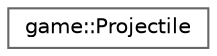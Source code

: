 digraph "Graphical Class Hierarchy"
{
 // LATEX_PDF_SIZE
  bgcolor="transparent";
  edge [fontname=Helvetica,fontsize=10,labelfontname=Helvetica,labelfontsize=10];
  node [fontname=Helvetica,fontsize=10,shape=box,height=0.2,width=0.4];
  rankdir="LR";
  Node0 [id="Node000000",label="game::Projectile",height=0.2,width=0.4,color="grey40", fillcolor="white", style="filled",URL="$classgame_1_1_projectile.html",tooltip=" "];
}
